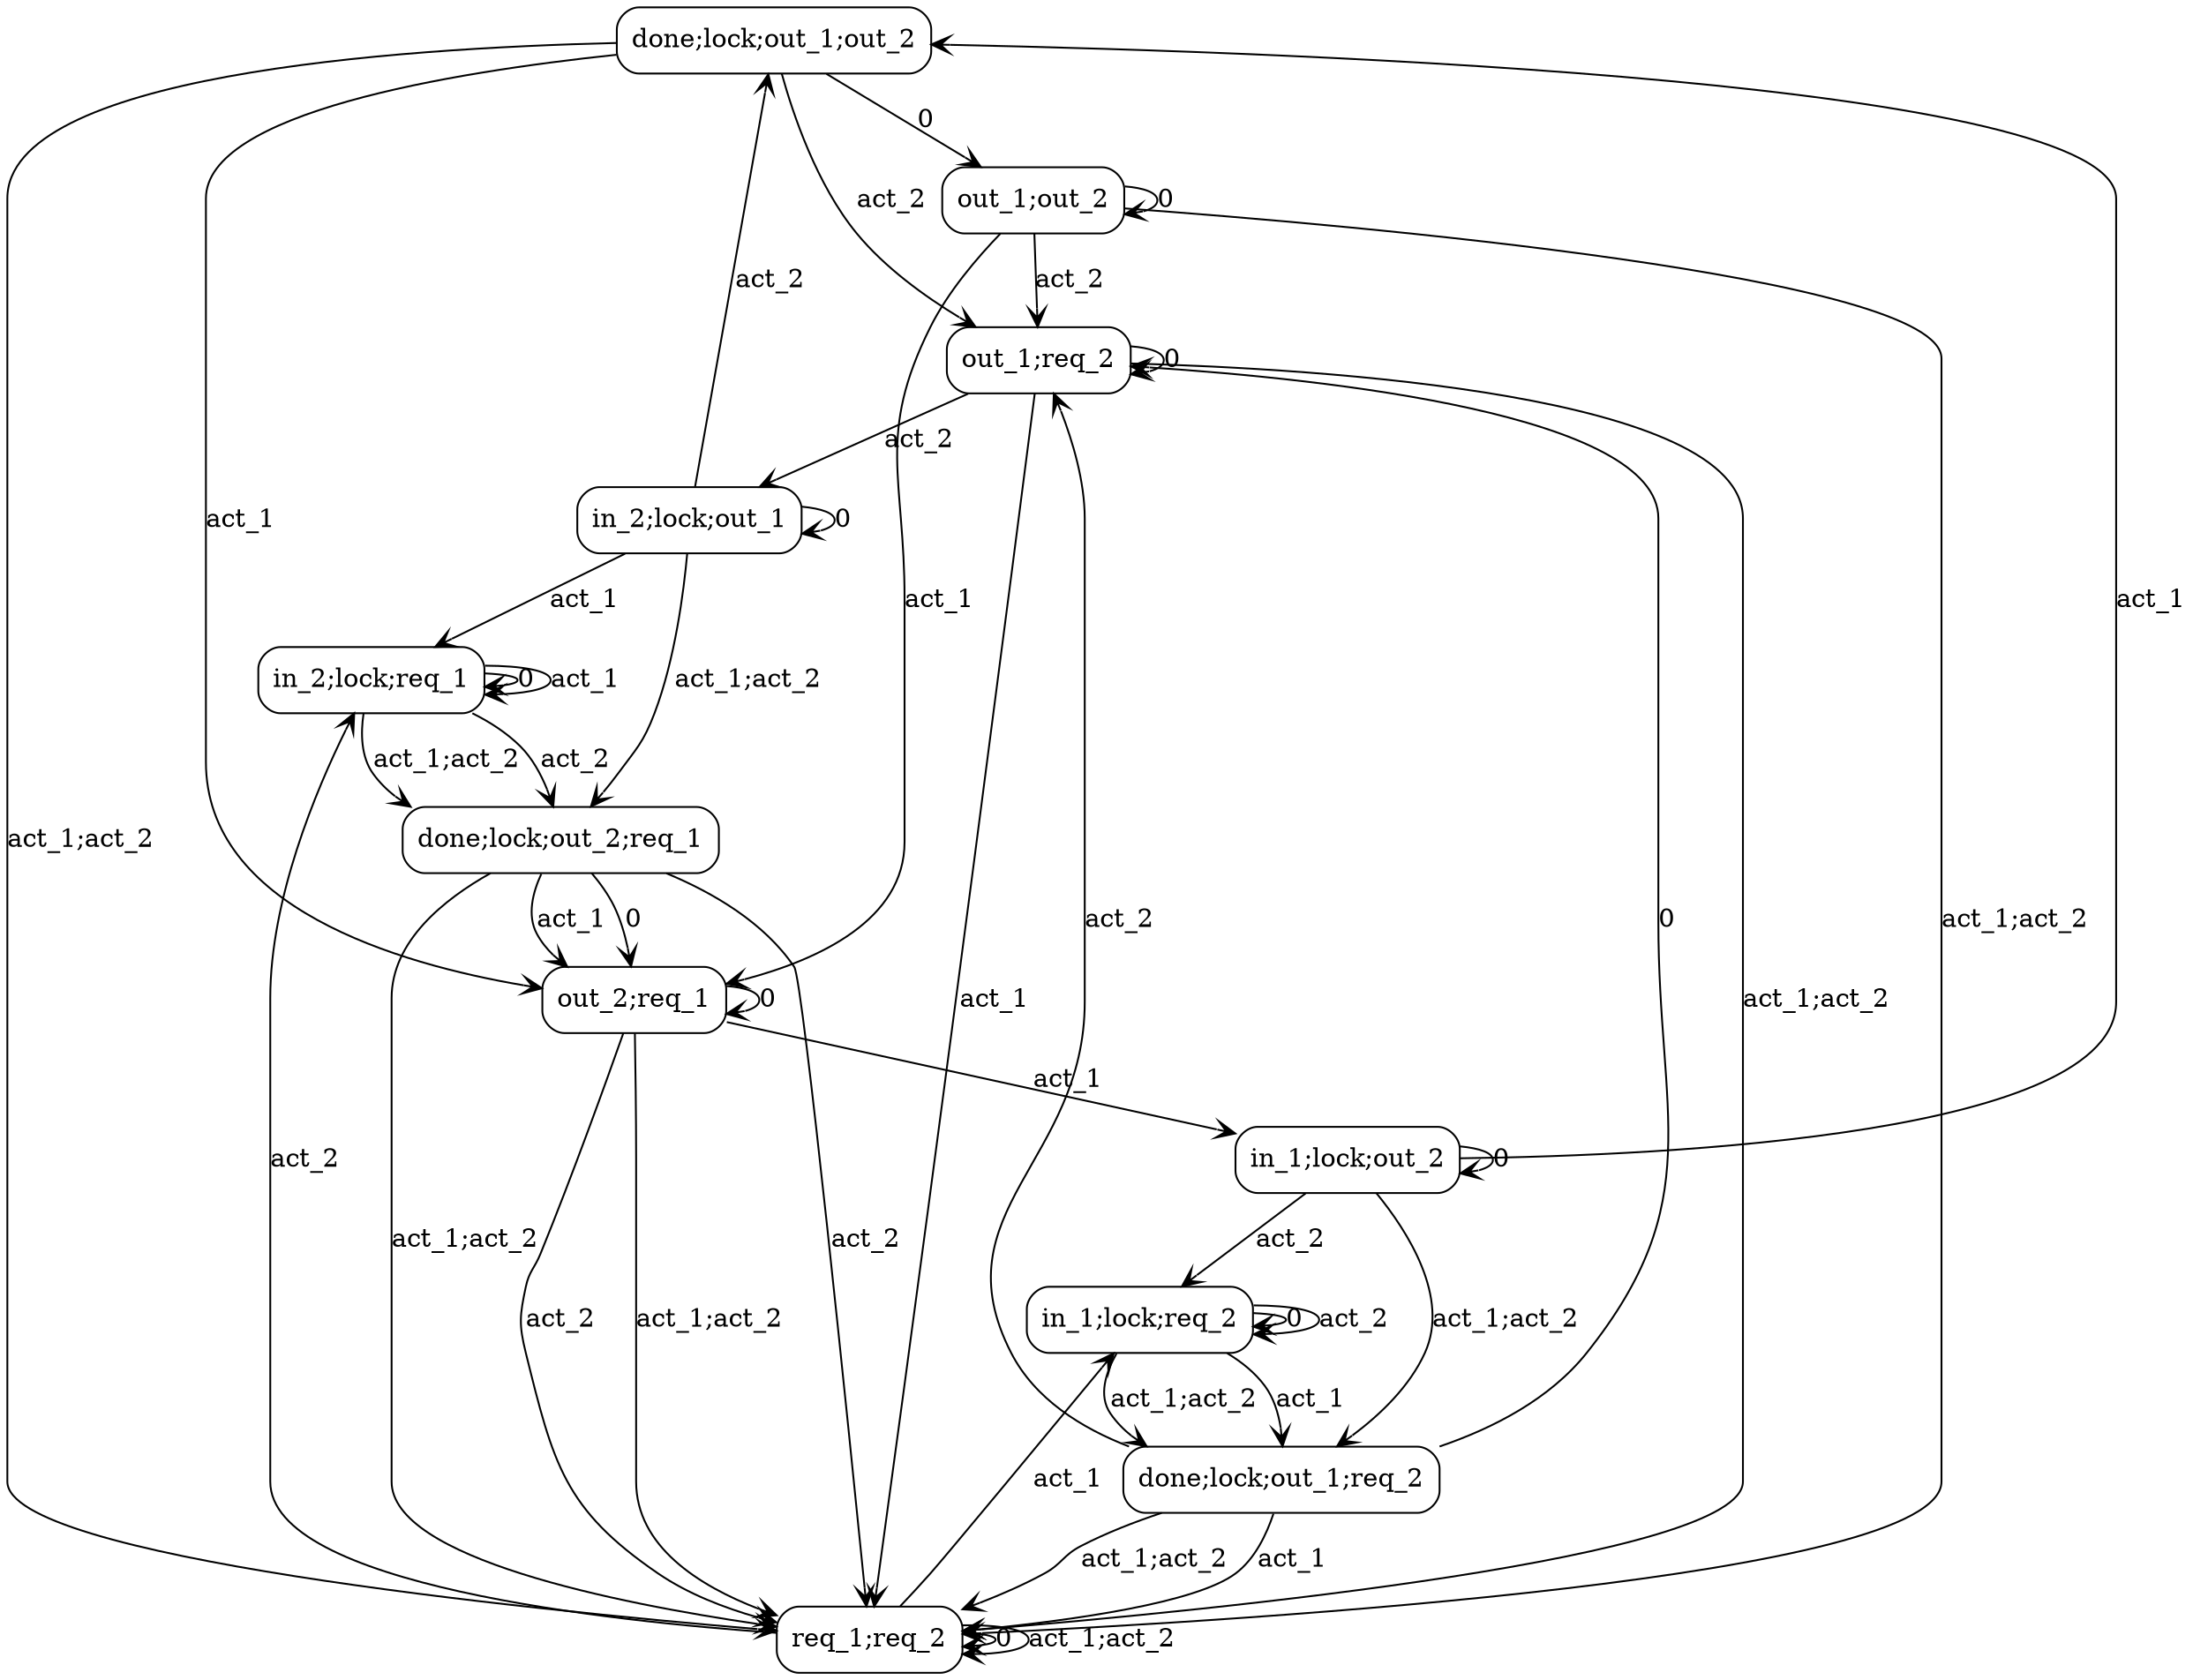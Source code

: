 digraph G {

node [shape=box, style="filled, rounded"]
edge [arrowhead = vee]

"k1;k2;done;lock;out_1;out_2" [ label = "done;lock;out_1;out_2", fillcolor=white];
"k1;k2;done;lock;out_1;req_2" [ label = "done;lock;out_1;req_2", fillcolor=white];
"k1;k2;done;lock;out_2;req_1" [ label = "done;lock;out_2;req_1", fillcolor=white];
"k1;k2;in_1;lock;out_2" [ label = "in_1;lock;out_2", fillcolor=white];
"k1;k2;in_1;lock;req_2" [ label = "in_1;lock;req_2", fillcolor=white];
"k1;k2;in_2;lock;out_1" [ label = "in_2;lock;out_1", fillcolor=white];
"k1;k2;in_2;lock;req_1" [ label = "in_2;lock;req_1", fillcolor=white];
"k1;k2;out_1;out_2" [ label = "out_1;out_2", fillcolor=white];
"k1;k2;out_1;req_2" [ label = "out_1;req_2", fillcolor=white];
"k1;k2;out_2;req_1" [ label = "out_2;req_1", fillcolor=white];
"k1;k2;req_1;req_2" [ label = "req_1;req_2", fillcolor=white];

"k1;k2;done;lock;out_2;req_1" -> "k1;k2;out_2;req_1" [ label = "0" ];
"k1;k2;done;lock;out_2;req_1" -> "k1;k2;out_2;req_1" [ label = "act_1" ];
"k1;k2;done;lock;out_2;req_1" -> "k1;k2;req_1;req_2" [ label = "act_1;act_2" ];
"k1;k2;done;lock;out_2;req_1" -> "k1;k2;req_1;req_2" [ label = "act_2" ];
"k1;k2;in_2;lock;req_1" -> "k1;k2;in_2;lock;req_1" [ label = "0" ];
"k1;k2;in_2;lock;req_1" -> "k1;k2;in_2;lock;req_1" [ label = "act_1" ];
"k1;k2;in_2;lock;req_1" -> "k1;k2;done;lock;out_2;req_1" [ label = "act_1;act_2" ];
"k1;k2;in_2;lock;req_1" -> "k1;k2;done;lock;out_2;req_1" [ label = "act_2" ];
"k1;k2;in_1;lock;req_2" -> "k1;k2;in_1;lock;req_2" [ label = "0" ];
"k1;k2;in_1;lock;req_2" -> "k1;k2;done;lock;out_1;req_2" [ label = "act_1" ];
"k1;k2;in_1;lock;req_2" -> "k1;k2;done;lock;out_1;req_2" [ label = "act_1;act_2" ];
"k1;k2;in_1;lock;req_2" -> "k1;k2;in_1;lock;req_2" [ label = "act_2" ];
"k1;k2;req_1;req_2" -> "k1;k2;req_1;req_2" [ label = "0" ];
"k1;k2;req_1;req_2" -> "k1;k2;in_1;lock;req_2" [ label = "act_1" ];
"k1;k2;req_1;req_2" -> "k1;k2;req_1;req_2" [ label = "act_1;act_2" ];
"k1;k2;req_1;req_2" -> "k1;k2;in_2;lock;req_1" [ label = "act_2" ];
"k1;k2;done;lock;out_1;req_2" -> "k1;k2;out_1;req_2" [ label = "0" ];
"k1;k2;done;lock;out_1;req_2" -> "k1;k2;req_1;req_2" [ label = "act_1" ];
"k1;k2;done;lock;out_1;req_2" -> "k1;k2;req_1;req_2" [ label = "act_1;act_2" ];
"k1;k2;done;lock;out_1;req_2" -> "k1;k2;out_1;req_2" [ label = "act_2" ];
"k1;k2;in_1;lock;out_2" -> "k1;k2;in_1;lock;out_2" [ label = "0" ];
"k1;k2;in_1;lock;out_2" -> "k1;k2;done;lock;out_1;out_2" [ label = "act_1" ];
"k1;k2;in_1;lock;out_2" -> "k1;k2;done;lock;out_1;req_2" [ label = "act_1;act_2" ];
"k1;k2;in_1;lock;out_2" -> "k1;k2;in_1;lock;req_2" [ label = "act_2" ];
"k1;k2;out_2;req_1" -> "k1;k2;out_2;req_1" [ label = "0" ];
"k1;k2;out_2;req_1" -> "k1;k2;in_1;lock;out_2" [ label = "act_1" ];
"k1;k2;out_2;req_1" -> "k1;k2;req_1;req_2" [ label = "act_1;act_2" ];
"k1;k2;out_2;req_1" -> "k1;k2;req_1;req_2" [ label = "act_2" ];
"k1;k2;done;lock;out_1;out_2" -> "k1;k2;out_1;out_2" [ label = "0" ];
"k1;k2;done;lock;out_1;out_2" -> "k1;k2;out_2;req_1" [ label = "act_1" ];
"k1;k2;done;lock;out_1;out_2" -> "k1;k2;req_1;req_2" [ label = "act_1;act_2" ];
"k1;k2;done;lock;out_1;out_2" -> "k1;k2;out_1;req_2" [ label = "act_2" ];
"k1;k2;in_2;lock;out_1" -> "k1;k2;in_2;lock;out_1" [ label = "0" ];
"k1;k2;in_2;lock;out_1" -> "k1;k2;in_2;lock;req_1" [ label = "act_1" ];
"k1;k2;in_2;lock;out_1" -> "k1;k2;done;lock;out_2;req_1" [ label = "act_1;act_2" ];
"k1;k2;in_2;lock;out_1" -> "k1;k2;done;lock;out_1;out_2" [ label = "act_2" ];
"k1;k2;out_1;req_2" -> "k1;k2;out_1;req_2" [ label = "0" ];
"k1;k2;out_1;req_2" -> "k1;k2;req_1;req_2" [ label = "act_1" ];
"k1;k2;out_1;req_2" -> "k1;k2;req_1;req_2" [ label = "act_1;act_2" ];
"k1;k2;out_1;req_2" -> "k1;k2;in_2;lock;out_1" [ label = "act_2" ];
"k1;k2;out_1;out_2" -> "k1;k2;out_1;out_2" [ label = "0" ];
"k1;k2;out_1;out_2" -> "k1;k2;out_2;req_1" [ label = "act_1" ];
"k1;k2;out_1;out_2" -> "k1;k2;req_1;req_2" [ label = "act_1;act_2" ];
"k1;k2;out_1;out_2" -> "k1;k2;out_1;req_2" [ label = "act_2" ];

}
